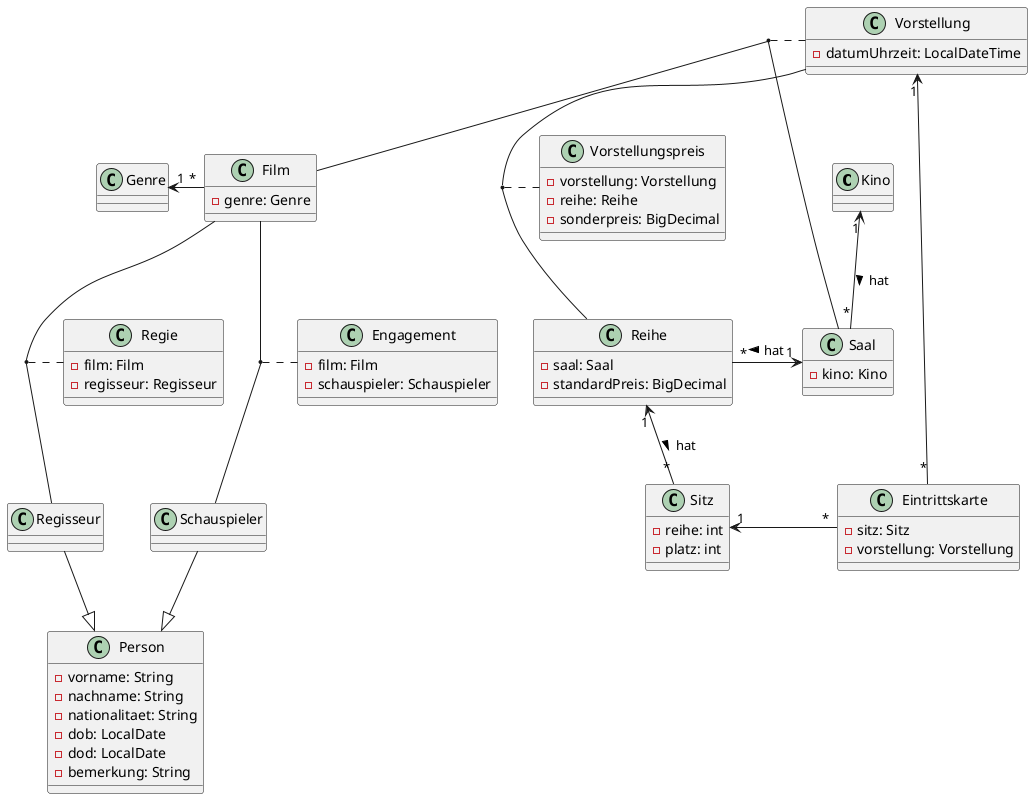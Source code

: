 @startuml
class Kino {
}

class Saal {
  -kino: Kino
}

class Genre {
}

class Film {
  -genre: Genre
}

class Sitz {
  -reihe: int
  -platz: int
}

class Vorstellung {
  -datumUhrzeit: LocalDateTime
}


class Reihe {
  -saal: Saal
  -standardPreis: BigDecimal
}

class Vorstellungspreis {
  -vorstellung: Vorstellung
  -reihe: Reihe
  -sonderpreis: BigDecimal
}

class Eintrittskarte {
  -sitz: Sitz
  -vorstellung: Vorstellung
}

class Person {
  -vorname: String
  -nachname: String
  -nationalitaet: String
  -dob: LocalDate
  -dod: LocalDate
  -bemerkung: String
}

class Regisseur {
}

class Schauspieler {
}

class Regie {
  -film: Film
  -regisseur: Regisseur
}

class Engagement {
  -film: Film
  -schauspieler: Schauspieler
}

Kino "1" <-- "*" Saal: hat >
Saal "1" <-left- "*" Reihe: hat >
Reihe "1" <-- "*" Sitz: hat >
(Saal,Film) .. Vorstellung
(Vorstellung,Reihe) .. Vorstellungspreis
Sitz "1" <-r- "*" Eintrittskarte
Vorstellung "1" <-- "*" Eintrittskarte
Genre "1" <-r- "*" Film
Person <|-u- Schauspieler
Person <|-u- Regisseur
(Film,Regisseur) .. Regie
(Film,Schauspieler) .. Engagement
@enduml
